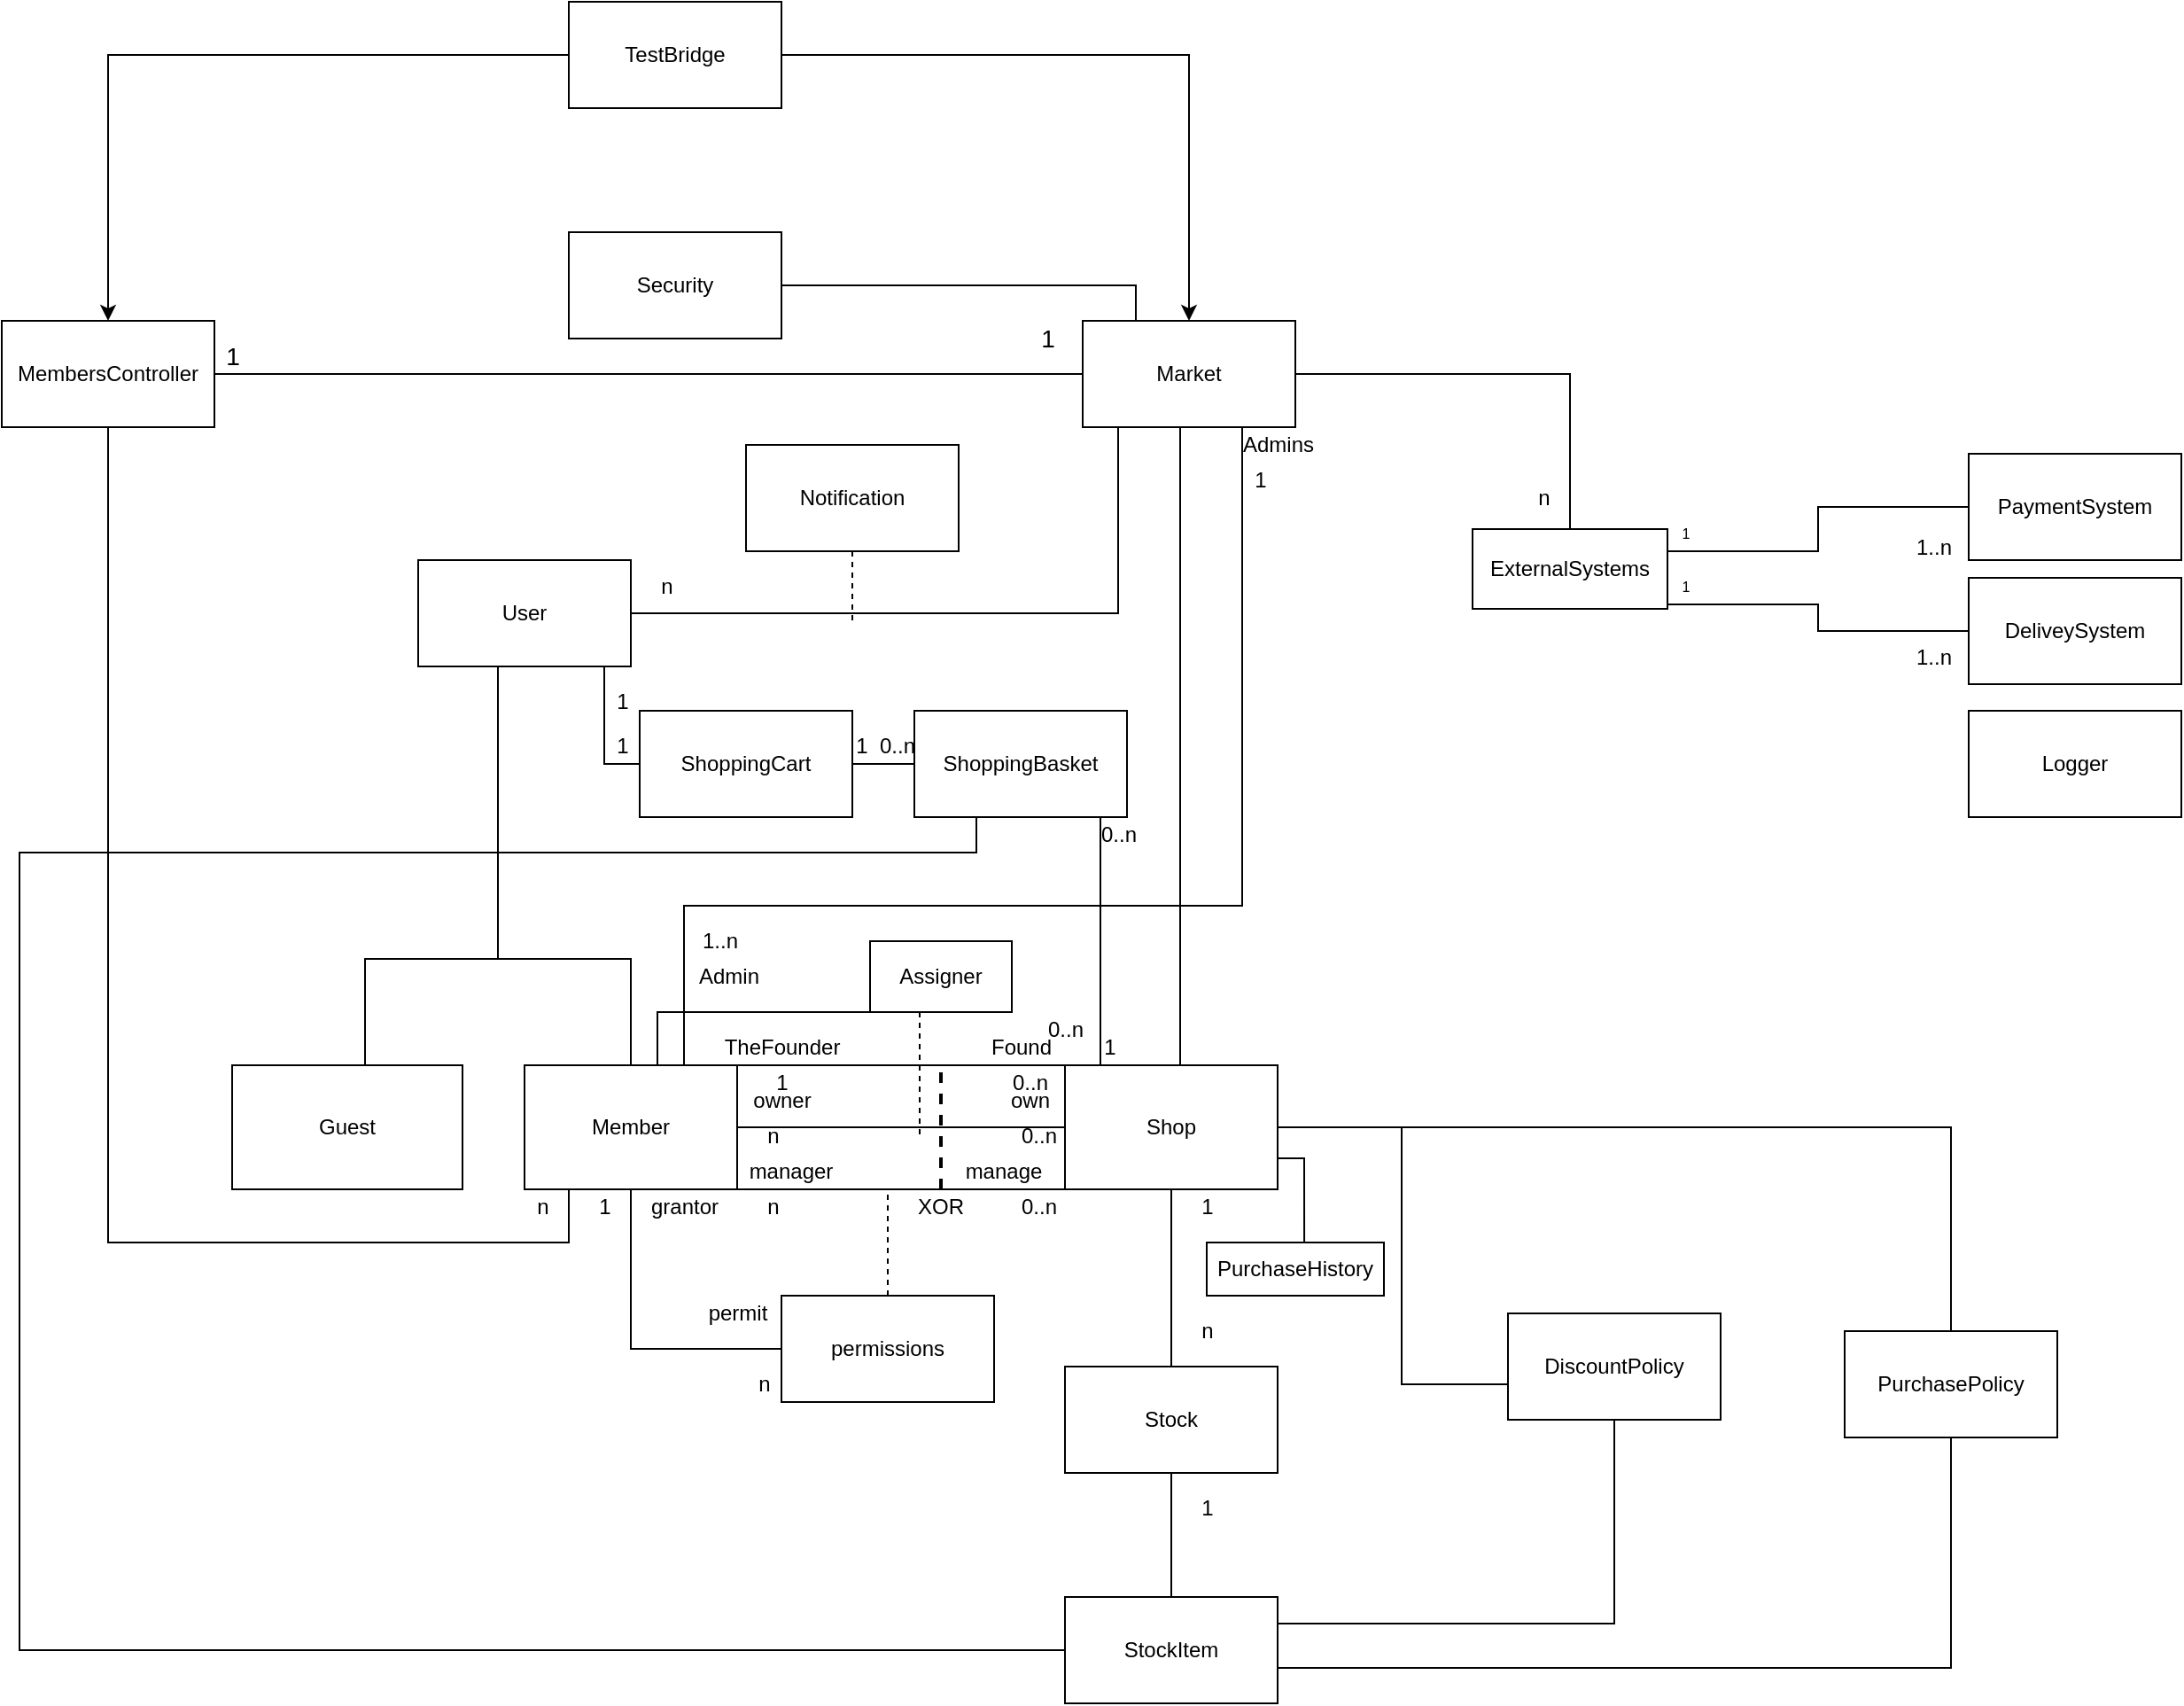 <mxfile version="18.0.2" type="device"><diagram id="XcT7lN81mdoubmjaXzaU" name="Page-1"><mxGraphModel dx="1038" dy="-553" grid="1" gridSize="10" guides="1" tooltips="1" connect="1" arrows="1" fold="1" page="1" pageScale="1" pageWidth="850" pageHeight="1100" math="0" shadow="0"><root><mxCell id="0"/><mxCell id="1" parent="0"/><mxCell id="7iDHC6POJdI7380oDwvH-84" style="edgeStyle=orthogonalEdgeStyle;rounded=0;orthogonalLoop=1;jettySize=auto;html=1;endArrow=none;endFill=0;" parent="1" source="7iDHC6POJdI7380oDwvH-85" target="7iDHC6POJdI7380oDwvH-121" edge="1"><mxGeometry relative="1" as="geometry"/></mxCell><mxCell id="7iDHC6POJdI7380oDwvH-85" value="Market" style="rounded=0;whiteSpace=wrap;html=1;" parent="1" vertex="1"><mxGeometry x="650" y="1310" width="120" height="60" as="geometry"/></mxCell><mxCell id="7iDHC6POJdI7380oDwvH-86" style="edgeStyle=orthogonalEdgeStyle;rounded=0;orthogonalLoop=1;jettySize=auto;html=1;strokeColor=#000000;endArrow=none;endFill=0;" parent="1" source="7iDHC6POJdI7380oDwvH-87" target="7iDHC6POJdI7380oDwvH-85" edge="1"><mxGeometry relative="1" as="geometry"><mxPoint x="575" y="1450" as="targetPoint"/><Array as="points"><mxPoint x="670" y="1475"/></Array></mxGeometry></mxCell><mxCell id="7iDHC6POJdI7380oDwvH-87" value="User" style="rounded=0;whiteSpace=wrap;html=1;" parent="1" vertex="1"><mxGeometry x="275" y="1445" width="120" height="60" as="geometry"/></mxCell><mxCell id="7iDHC6POJdI7380oDwvH-88" style="edgeStyle=orthogonalEdgeStyle;rounded=0;orthogonalLoop=1;jettySize=auto;html=1;endArrow=none;endFill=0;strokeColor=#000000;" parent="1" source="7iDHC6POJdI7380oDwvH-89" target="7iDHC6POJdI7380oDwvH-87" edge="1"><mxGeometry relative="1" as="geometry"><Array as="points"><mxPoint x="245" y="1670"/><mxPoint x="320" y="1670"/></Array></mxGeometry></mxCell><mxCell id="7iDHC6POJdI7380oDwvH-89" value="Guest" style="rounded=0;whiteSpace=wrap;html=1;" parent="1" vertex="1"><mxGeometry x="170" y="1730" width="130" height="70" as="geometry"/></mxCell><mxCell id="7iDHC6POJdI7380oDwvH-90" style="edgeStyle=orthogonalEdgeStyle;rounded=0;orthogonalLoop=1;jettySize=auto;html=1;endArrow=none;endFill=0;strokeColor=#000000;" parent="1" source="7iDHC6POJdI7380oDwvH-92" target="7iDHC6POJdI7380oDwvH-87" edge="1"><mxGeometry relative="1" as="geometry"><Array as="points"><mxPoint x="395" y="1670"/><mxPoint x="320" y="1670"/></Array></mxGeometry></mxCell><mxCell id="_pi3sCSErQmqbHS00bq9-2" style="edgeStyle=orthogonalEdgeStyle;rounded=0;orthogonalLoop=1;jettySize=auto;html=1;exitX=0.75;exitY=0;exitDx=0;exitDy=0;endArrow=none;endFill=0;" parent="1" source="7iDHC6POJdI7380oDwvH-92" target="7iDHC6POJdI7380oDwvH-85" edge="1"><mxGeometry relative="1" as="geometry"><Array as="points"><mxPoint x="425" y="1640"/><mxPoint x="740" y="1640"/></Array></mxGeometry></mxCell><mxCell id="7iDHC6POJdI7380oDwvH-92" value="Member" style="rounded=0;whiteSpace=wrap;html=1;" parent="1" vertex="1"><mxGeometry x="335" y="1730" width="120" height="70" as="geometry"/></mxCell><mxCell id="7iDHC6POJdI7380oDwvH-93" style="edgeStyle=orthogonalEdgeStyle;rounded=0;orthogonalLoop=1;jettySize=auto;html=1;endArrow=none;endFill=0;strokeColor=#000000;endSize=15;" parent="1" source="7iDHC6POJdI7380oDwvH-96" target="7iDHC6POJdI7380oDwvH-85" edge="1"><mxGeometry relative="1" as="geometry"><Array as="points"><mxPoint x="705" y="1640"/><mxPoint x="705" y="1640"/></Array></mxGeometry></mxCell><mxCell id="7iDHC6POJdI7380oDwvH-181" style="edgeStyle=orthogonalEdgeStyle;rounded=0;orthogonalLoop=1;jettySize=auto;html=1;endArrow=none;endFill=0;" parent="1" source="7iDHC6POJdI7380oDwvH-96" target="7iDHC6POJdI7380oDwvH-92" edge="1"><mxGeometry relative="1" as="geometry"><Array as="points"><mxPoint x="540" y="1730"/><mxPoint x="540" y="1730"/></Array></mxGeometry></mxCell><mxCell id="4i_Bsb48vUpybGLiL7Om-12" style="edgeStyle=orthogonalEdgeStyle;rounded=0;orthogonalLoop=1;jettySize=auto;html=1;exitX=1;exitY=0.75;exitDx=0;exitDy=0;endArrow=none;endFill=0;" parent="1" source="7iDHC6POJdI7380oDwvH-96" edge="1"><mxGeometry relative="1" as="geometry"><mxPoint x="775.043" y="1830" as="targetPoint"/><Array as="points"><mxPoint x="775" y="1782"/></Array></mxGeometry></mxCell><mxCell id="7iDHC6POJdI7380oDwvH-96" value="Shop" style="rounded=0;whiteSpace=wrap;html=1;" parent="1" vertex="1"><mxGeometry x="640" y="1730" width="120" height="70" as="geometry"/></mxCell><mxCell id="7iDHC6POJdI7380oDwvH-97" style="edgeStyle=orthogonalEdgeStyle;rounded=0;orthogonalLoop=1;jettySize=auto;html=1;endArrow=none;endFill=0;endSize=15;strokeColor=#000000;" parent="1" source="7iDHC6POJdI7380oDwvH-101" target="7iDHC6POJdI7380oDwvH-111" edge="1"><mxGeometry relative="1" as="geometry"/></mxCell><mxCell id="7iDHC6POJdI7380oDwvH-101" value="StockItem" style="rounded=0;whiteSpace=wrap;html=1;" parent="1" vertex="1"><mxGeometry x="640" y="2030" width="120" height="60" as="geometry"/></mxCell><mxCell id="7iDHC6POJdI7380oDwvH-102" value="1" style="text;html=1;align=center;verticalAlign=middle;resizable=0;points=[];autosize=1;strokeColor=none;fillColor=none;" parent="1" vertex="1"><mxGeometry x="710" y="1800" width="20" height="20" as="geometry"/></mxCell><mxCell id="7iDHC6POJdI7380oDwvH-103" value="1" style="text;html=1;align=center;verticalAlign=middle;resizable=0;points=[];autosize=1;strokeColor=none;fillColor=none;" parent="1" vertex="1"><mxGeometry x="710" y="1970" width="20" height="20" as="geometry"/></mxCell><mxCell id="7iDHC6POJdI7380oDwvH-104" value="1" style="text;html=1;align=center;verticalAlign=middle;resizable=0;points=[];autosize=1;strokeColor=none;fillColor=none;" parent="1" vertex="1"><mxGeometry x="655" y="1710" width="20" height="20" as="geometry"/></mxCell><mxCell id="7iDHC6POJdI7380oDwvH-105" style="edgeStyle=orthogonalEdgeStyle;rounded=0;orthogonalLoop=1;jettySize=auto;html=1;endArrow=none;endFill=0;startArrow=none;" parent="1" source="7iDHC6POJdI7380oDwvH-92" target="7iDHC6POJdI7380oDwvH-96" edge="1"><mxGeometry relative="1" as="geometry"><Array as="points"/><mxPoint x="460.0" y="1760" as="sourcePoint"/><mxPoint x="645.0" y="1760" as="targetPoint"/></mxGeometry></mxCell><mxCell id="7iDHC6POJdI7380oDwvH-106" style="edgeStyle=orthogonalEdgeStyle;rounded=0;orthogonalLoop=1;jettySize=auto;html=1;entryX=0.5;entryY=1;entryDx=0;entryDy=0;endArrow=none;endFill=0;" parent="1" source="7iDHC6POJdI7380oDwvH-107" target="7iDHC6POJdI7380oDwvH-92" edge="1"><mxGeometry relative="1" as="geometry"/></mxCell><mxCell id="7iDHC6POJdI7380oDwvH-107" value="&lt;span style=&quot;text-align: left&quot;&gt;permissions&lt;/span&gt;" style="rounded=0;whiteSpace=wrap;html=1;" parent="1" vertex="1"><mxGeometry x="480" y="1860" width="120" height="60" as="geometry"/></mxCell><mxCell id="7iDHC6POJdI7380oDwvH-108" value="n" style="text;html=1;align=center;verticalAlign=middle;resizable=0;points=[];autosize=1;strokeColor=none;fillColor=none;" parent="1" vertex="1"><mxGeometry x="405" y="1450" width="20" height="20" as="geometry"/></mxCell><mxCell id="7iDHC6POJdI7380oDwvH-110" style="edgeStyle=orthogonalEdgeStyle;rounded=0;orthogonalLoop=1;jettySize=auto;html=1;endArrow=none;endFill=0;endSize=15;strokeColor=#000000;" parent="1" source="7iDHC6POJdI7380oDwvH-111" target="7iDHC6POJdI7380oDwvH-96" edge="1"><mxGeometry relative="1" as="geometry"/></mxCell><mxCell id="7iDHC6POJdI7380oDwvH-111" value="Stock" style="rounded=0;whiteSpace=wrap;html=1;" parent="1" vertex="1"><mxGeometry x="640" y="1900" width="120" height="60" as="geometry"/></mxCell><mxCell id="7iDHC6POJdI7380oDwvH-116" value="n" style="text;html=1;align=center;verticalAlign=middle;resizable=0;points=[];autosize=1;strokeColor=none;fillColor=none;" parent="1" vertex="1"><mxGeometry x="710" y="1870" width="20" height="20" as="geometry"/></mxCell><mxCell id="7iDHC6POJdI7380oDwvH-117" value="PaymentSystem" style="rounded=0;whiteSpace=wrap;html=1;" parent="1" vertex="1"><mxGeometry x="1150" y="1385" width="120" height="60" as="geometry"/></mxCell><mxCell id="7iDHC6POJdI7380oDwvH-118" value="DeliveySystem" style="rounded=0;whiteSpace=wrap;html=1;" parent="1" vertex="1"><mxGeometry x="1150" y="1455" width="120" height="60" as="geometry"/></mxCell><mxCell id="7iDHC6POJdI7380oDwvH-119" style="edgeStyle=orthogonalEdgeStyle;rounded=0;orthogonalLoop=1;jettySize=auto;html=1;endArrow=none;endFill=0;" parent="1" source="7iDHC6POJdI7380oDwvH-121" target="7iDHC6POJdI7380oDwvH-117" edge="1"><mxGeometry relative="1" as="geometry"><Array as="points"><mxPoint x="1065" y="1440"/><mxPoint x="1065" y="1415"/></Array></mxGeometry></mxCell><mxCell id="7iDHC6POJdI7380oDwvH-120" style="edgeStyle=orthogonalEdgeStyle;rounded=0;orthogonalLoop=1;jettySize=auto;html=1;endArrow=none;endFill=0;" parent="1" source="7iDHC6POJdI7380oDwvH-121" target="7iDHC6POJdI7380oDwvH-118" edge="1"><mxGeometry relative="1" as="geometry"><Array as="points"><mxPoint x="1065" y="1470"/><mxPoint x="1065" y="1485"/></Array></mxGeometry></mxCell><mxCell id="7iDHC6POJdI7380oDwvH-121" value="ExternalSystems" style="rounded=0;whiteSpace=wrap;html=1;" parent="1" vertex="1"><mxGeometry x="870" y="1427.5" width="110" height="45" as="geometry"/></mxCell><mxCell id="7iDHC6POJdI7380oDwvH-122" value="0..n" style="text;html=1;align=center;verticalAlign=middle;resizable=0;points=[];autosize=1;strokeColor=none;fillColor=none;" parent="1" vertex="1"><mxGeometry x="605" y="1760" width="40" height="20" as="geometry"/></mxCell><mxCell id="7iDHC6POJdI7380oDwvH-123" style="rounded=0;orthogonalLoop=1;jettySize=auto;html=1;endArrow=none;endFill=0;endSize=15;strokeColor=#000000;dashed=1;" parent="1" source="7iDHC6POJdI7380oDwvH-107" edge="1"><mxGeometry relative="1" as="geometry"><mxPoint x="800.0" y="1840" as="sourcePoint"/><mxPoint x="540" y="1800" as="targetPoint"/></mxGeometry></mxCell><mxCell id="7iDHC6POJdI7380oDwvH-124" value="own" style="text;html=1;align=center;verticalAlign=middle;resizable=0;points=[];autosize=1;strokeColor=none;fillColor=none;" parent="1" vertex="1"><mxGeometry x="600" y="1740" width="40" height="20" as="geometry"/></mxCell><mxCell id="7iDHC6POJdI7380oDwvH-125" value="owner" style="text;html=1;align=center;verticalAlign=middle;resizable=0;points=[];autosize=1;strokeColor=none;fillColor=none;" parent="1" vertex="1"><mxGeometry x="455" y="1740" width="50" height="20" as="geometry"/></mxCell><mxCell id="7iDHC6POJdI7380oDwvH-126" value="n" style="text;html=1;align=center;verticalAlign=middle;resizable=0;points=[];autosize=1;strokeColor=none;fillColor=none;" parent="1" vertex="1"><mxGeometry x="465" y="1760" width="20" height="20" as="geometry"/></mxCell><mxCell id="7iDHC6POJdI7380oDwvH-127" style="edgeStyle=orthogonalEdgeStyle;rounded=0;orthogonalLoop=1;jettySize=auto;html=1;endArrow=none;endFill=0;startArrow=none;" parent="1" source="7iDHC6POJdI7380oDwvH-92" edge="1"><mxGeometry relative="1" as="geometry"><mxPoint x="460.0" y="1800" as="sourcePoint"/><mxPoint x="645.0" y="1800" as="targetPoint"/><Array as="points"><mxPoint x="500" y="1800"/><mxPoint x="500" y="1800"/></Array></mxGeometry></mxCell><mxCell id="7iDHC6POJdI7380oDwvH-128" value="0..n" style="text;html=1;align=center;verticalAlign=middle;resizable=0;points=[];autosize=1;strokeColor=none;fillColor=none;" parent="1" vertex="1"><mxGeometry x="605" y="1800" width="40" height="20" as="geometry"/></mxCell><mxCell id="7iDHC6POJdI7380oDwvH-129" value="manage" style="text;html=1;align=center;verticalAlign=middle;resizable=0;points=[];autosize=1;strokeColor=none;fillColor=none;" parent="1" vertex="1"><mxGeometry x="575" y="1780" width="60" height="20" as="geometry"/></mxCell><mxCell id="7iDHC6POJdI7380oDwvH-130" value="manager" style="text;html=1;align=center;verticalAlign=middle;resizable=0;points=[];autosize=1;strokeColor=none;fillColor=none;" parent="1" vertex="1"><mxGeometry x="455" y="1780" width="60" height="20" as="geometry"/></mxCell><mxCell id="7iDHC6POJdI7380oDwvH-131" value="n" style="text;html=1;align=center;verticalAlign=middle;resizable=0;points=[];autosize=1;strokeColor=none;fillColor=none;" parent="1" vertex="1"><mxGeometry x="465" y="1800" width="20" height="20" as="geometry"/></mxCell><mxCell id="7iDHC6POJdI7380oDwvH-132" value="grantor" style="text;html=1;align=center;verticalAlign=middle;resizable=0;points=[];autosize=1;strokeColor=none;fillColor=none;" parent="1" vertex="1"><mxGeometry x="400" y="1800" width="50" height="20" as="geometry"/></mxCell><mxCell id="7iDHC6POJdI7380oDwvH-133" value="permit" style="text;html=1;align=center;verticalAlign=middle;resizable=0;points=[];autosize=1;strokeColor=none;fillColor=none;" parent="1" vertex="1"><mxGeometry x="430" y="1860" width="50" height="20" as="geometry"/></mxCell><mxCell id="7iDHC6POJdI7380oDwvH-134" value="n" style="text;html=1;align=center;verticalAlign=middle;resizable=0;points=[];autosize=1;strokeColor=none;fillColor=none;" parent="1" vertex="1"><mxGeometry x="460" y="1900" width="20" height="20" as="geometry"/></mxCell><mxCell id="7iDHC6POJdI7380oDwvH-135" value="1" style="text;html=1;align=center;verticalAlign=middle;resizable=0;points=[];autosize=1;strokeColor=none;fillColor=none;" parent="1" vertex="1"><mxGeometry x="370" y="1800" width="20" height="20" as="geometry"/></mxCell><mxCell id="7iDHC6POJdI7380oDwvH-137" value="&lt;span style=&quot;text-align: left&quot;&gt;Notification&lt;/span&gt;" style="rounded=0;whiteSpace=wrap;html=1;" parent="1" vertex="1"><mxGeometry x="460" y="1380" width="120" height="60" as="geometry"/></mxCell><mxCell id="7iDHC6POJdI7380oDwvH-138" style="rounded=0;orthogonalLoop=1;jettySize=auto;html=1;endArrow=none;endFill=0;endSize=15;strokeColor=#000000;dashed=1;" parent="1" source="7iDHC6POJdI7380oDwvH-137" edge="1"><mxGeometry relative="1" as="geometry"><mxPoint x="775.0" y="1310" as="sourcePoint"/><mxPoint x="520" y="1480" as="targetPoint"/></mxGeometry></mxCell><mxCell id="7iDHC6POJdI7380oDwvH-140" value="n" style="text;html=1;align=center;verticalAlign=middle;resizable=0;points=[];autosize=1;strokeColor=none;fillColor=none;" parent="1" vertex="1"><mxGeometry x="900" y="1400" width="20" height="20" as="geometry"/></mxCell><mxCell id="7iDHC6POJdI7380oDwvH-141" value="1..n" style="text;html=1;align=center;verticalAlign=middle;resizable=0;points=[];autosize=1;strokeColor=none;fillColor=none;" parent="1" vertex="1"><mxGeometry x="1110" y="1427.5" width="40" height="20" as="geometry"/></mxCell><mxCell id="7iDHC6POJdI7380oDwvH-142" value="1..n" style="text;html=1;align=center;verticalAlign=middle;resizable=0;points=[];autosize=1;strokeColor=none;fillColor=none;" parent="1" vertex="1"><mxGeometry x="1110" y="1490" width="40" height="20" as="geometry"/></mxCell><mxCell id="7iDHC6POJdI7380oDwvH-161" style="edgeStyle=orthogonalEdgeStyle;rounded=0;orthogonalLoop=1;jettySize=auto;html=1;endArrow=none;endFill=0;" parent="1" source="7iDHC6POJdI7380oDwvH-160" target="7iDHC6POJdI7380oDwvH-87" edge="1"><mxGeometry relative="1" as="geometry"><Array as="points"><mxPoint x="380" y="1560"/></Array></mxGeometry></mxCell><mxCell id="7iDHC6POJdI7380oDwvH-165" style="edgeStyle=orthogonalEdgeStyle;rounded=0;orthogonalLoop=1;jettySize=auto;html=1;endArrow=none;endFill=0;" parent="1" source="7iDHC6POJdI7380oDwvH-160" target="7iDHC6POJdI7380oDwvH-96" edge="1"><mxGeometry relative="1" as="geometry"><Array as="points"><mxPoint x="660" y="1560"/></Array></mxGeometry></mxCell><mxCell id="7iDHC6POJdI7380oDwvH-228" style="edgeStyle=orthogonalEdgeStyle;rounded=0;orthogonalLoop=1;jettySize=auto;html=1;fontSize=14;endArrow=none;endFill=0;entryX=0;entryY=0.5;entryDx=0;entryDy=0;" parent="1" source="7iDHC6POJdI7380oDwvH-160" target="7iDHC6POJdI7380oDwvH-101" edge="1"><mxGeometry relative="1" as="geometry"><Array as="points"><mxPoint x="590" y="1560"/><mxPoint x="590" y="1610"/><mxPoint x="50" y="1610"/><mxPoint x="50" y="2060"/></Array><mxPoint x="430.0" y="2060.043" as="targetPoint"/></mxGeometry></mxCell><mxCell id="7iDHC6POJdI7380oDwvH-160" value="ShoppingCart" style="rounded=0;whiteSpace=wrap;html=1;" parent="1" vertex="1"><mxGeometry x="400" y="1530" width="120" height="60" as="geometry"/></mxCell><mxCell id="7iDHC6POJdI7380oDwvH-162" value="1" style="text;html=1;align=center;verticalAlign=middle;resizable=0;points=[];autosize=1;strokeColor=none;fillColor=none;" parent="1" vertex="1"><mxGeometry x="380" y="1515" width="20" height="20" as="geometry"/></mxCell><mxCell id="7iDHC6POJdI7380oDwvH-163" value="1" style="text;html=1;align=center;verticalAlign=middle;resizable=0;points=[];autosize=1;strokeColor=none;fillColor=none;" parent="1" vertex="1"><mxGeometry x="380" y="1540" width="20" height="20" as="geometry"/></mxCell><mxCell id="7iDHC6POJdI7380oDwvH-166" value="1" style="text;html=1;align=center;verticalAlign=middle;resizable=0;points=[];autosize=1;strokeColor=none;fillColor=none;" parent="1" vertex="1"><mxGeometry x="550" y="1570" width="20" height="20" as="geometry"/></mxCell><mxCell id="7iDHC6POJdI7380oDwvH-167" value="0..n" style="text;html=1;align=center;verticalAlign=middle;resizable=0;points=[];autosize=1;strokeColor=none;fillColor=none;" parent="1" vertex="1"><mxGeometry x="620" y="1700" width="40" height="20" as="geometry"/></mxCell><mxCell id="7iDHC6POJdI7380oDwvH-182" value="TheFounder" style="text;html=1;align=center;verticalAlign=middle;resizable=0;points=[];autosize=1;strokeColor=none;fillColor=none;" parent="1" vertex="1"><mxGeometry x="440" y="1710" width="80" height="20" as="geometry"/></mxCell><mxCell id="7iDHC6POJdI7380oDwvH-184" value="1" style="text;html=1;align=center;verticalAlign=middle;resizable=0;points=[];autosize=1;strokeColor=none;fillColor=none;" parent="1" vertex="1"><mxGeometry x="470" y="1730" width="20" height="20" as="geometry"/></mxCell><mxCell id="7iDHC6POJdI7380oDwvH-185" value="0..n" style="text;html=1;align=center;verticalAlign=middle;resizable=0;points=[];autosize=1;strokeColor=none;fillColor=none;" parent="1" vertex="1"><mxGeometry x="600" y="1730" width="40" height="20" as="geometry"/></mxCell><mxCell id="7iDHC6POJdI7380oDwvH-186" value="Found" style="text;html=1;align=center;verticalAlign=middle;resizable=0;points=[];autosize=1;strokeColor=none;fillColor=none;" parent="1" vertex="1"><mxGeometry x="590" y="1710" width="50" height="20" as="geometry"/></mxCell><mxCell id="7iDHC6POJdI7380oDwvH-192" value="1" style="text;html=1;align=center;verticalAlign=middle;resizable=0;points=[];autosize=1;strokeColor=none;fillColor=none;fontSize=8;" parent="1" vertex="1"><mxGeometry x="980" y="1450" width="20" height="20" as="geometry"/></mxCell><mxCell id="7iDHC6POJdI7380oDwvH-198" style="edgeStyle=orthogonalEdgeStyle;rounded=0;orthogonalLoop=1;jettySize=auto;html=1;fontSize=14;endArrow=none;endFill=0;" parent="1" source="7iDHC6POJdI7380oDwvH-197" target="7iDHC6POJdI7380oDwvH-92" edge="1"><mxGeometry relative="1" as="geometry"><Array as="points"><mxPoint x="100" y="1830"/><mxPoint x="360" y="1830"/></Array></mxGeometry></mxCell><mxCell id="7iDHC6POJdI7380oDwvH-202" style="edgeStyle=orthogonalEdgeStyle;rounded=0;orthogonalLoop=1;jettySize=auto;html=1;fontSize=14;endArrow=none;endFill=0;" parent="1" source="7iDHC6POJdI7380oDwvH-197" target="7iDHC6POJdI7380oDwvH-85" edge="1"><mxGeometry relative="1" as="geometry"><Array as="points"><mxPoint x="400" y="1340"/><mxPoint x="400" y="1340"/></Array></mxGeometry></mxCell><mxCell id="7iDHC6POJdI7380oDwvH-197" value="MembersController" style="rounded=0;whiteSpace=wrap;html=1;" parent="1" vertex="1"><mxGeometry x="40" y="1310" width="120" height="60" as="geometry"/></mxCell><mxCell id="7iDHC6POJdI7380oDwvH-200" value="n" style="text;html=1;align=center;verticalAlign=middle;resizable=0;points=[];autosize=1;strokeColor=none;fillColor=none;" parent="1" vertex="1"><mxGeometry x="335" y="1800" width="20" height="20" as="geometry"/></mxCell><mxCell id="7iDHC6POJdI7380oDwvH-204" style="rounded=0;orthogonalLoop=1;jettySize=auto;html=1;endArrow=none;endFill=0;edgeStyle=orthogonalEdgeStyle;" parent="1" source="7iDHC6POJdI7380oDwvH-96" target="7iDHC6POJdI7380oDwvH-206" edge="1"><mxGeometry relative="1" as="geometry"><mxPoint x="970" y="1930" as="sourcePoint"/></mxGeometry></mxCell><mxCell id="7iDHC6POJdI7380oDwvH-205" style="rounded=0;orthogonalLoop=1;jettySize=auto;html=1;endArrow=none;endFill=0;edgeStyle=orthogonalEdgeStyle;" parent="1" source="7iDHC6POJdI7380oDwvH-96" target="7iDHC6POJdI7380oDwvH-207" edge="1"><mxGeometry relative="1" as="geometry"><Array as="points"><mxPoint x="830" y="1765"/><mxPoint x="830" y="1910"/></Array><mxPoint x="970" y="1930" as="sourcePoint"/></mxGeometry></mxCell><mxCell id="7iDHC6POJdI7380oDwvH-212" style="edgeStyle=orthogonalEdgeStyle;rounded=0;orthogonalLoop=1;jettySize=auto;html=1;fontSize=14;endArrow=none;endFill=0;" parent="1" source="7iDHC6POJdI7380oDwvH-206" target="7iDHC6POJdI7380oDwvH-101" edge="1"><mxGeometry relative="1" as="geometry"><Array as="points"><mxPoint x="1140" y="2070"/></Array></mxGeometry></mxCell><mxCell id="7iDHC6POJdI7380oDwvH-206" value="&lt;span style=&quot;background-color: rgb(255 , 255 , 255)&quot;&gt;PurchasePolicy&lt;/span&gt;" style="rounded=0;whiteSpace=wrap;html=1;" parent="1" vertex="1"><mxGeometry x="1080" y="1880" width="120" height="60" as="geometry"/></mxCell><mxCell id="7iDHC6POJdI7380oDwvH-217" style="edgeStyle=orthogonalEdgeStyle;rounded=0;orthogonalLoop=1;jettySize=auto;html=1;fontSize=14;endArrow=none;endFill=0;entryX=1;entryY=0.25;entryDx=0;entryDy=0;" parent="1" source="7iDHC6POJdI7380oDwvH-207" target="7iDHC6POJdI7380oDwvH-101" edge="1"><mxGeometry relative="1" as="geometry"><mxPoint x="950" y="1970" as="targetPoint"/><Array as="points"><mxPoint x="950" y="2045"/></Array></mxGeometry></mxCell><mxCell id="7iDHC6POJdI7380oDwvH-207" value="&lt;span lang=&quot;EN-US&quot; style=&quot;font-size: 9pt ; line-height: 107% ; font-family: &amp;#34;helvetica&amp;#34; , sans-serif&quot;&gt;DiscountPolicy&lt;/span&gt;" style="rounded=0;whiteSpace=wrap;html=1;" parent="1" vertex="1"><mxGeometry x="890" y="1870" width="120" height="60" as="geometry"/></mxCell><mxCell id="7iDHC6POJdI7380oDwvH-213" value="1" style="text;html=1;align=center;verticalAlign=middle;resizable=0;points=[];autosize=1;strokeColor=none;fillColor=none;fontSize=14;" parent="1" vertex="1"><mxGeometry x="160" y="1320" width="20" height="20" as="geometry"/></mxCell><mxCell id="7iDHC6POJdI7380oDwvH-214" value="1" style="text;html=1;align=center;verticalAlign=middle;resizable=0;points=[];autosize=1;strokeColor=none;fillColor=none;fontSize=14;" parent="1" vertex="1"><mxGeometry x="620" y="1310" width="20" height="20" as="geometry"/></mxCell><mxCell id="7iDHC6POJdI7380oDwvH-230" value="1" style="text;html=1;align=center;verticalAlign=middle;resizable=0;points=[];autosize=1;strokeColor=none;fillColor=none;fontSize=8;" parent="1" vertex="1"><mxGeometry x="980" y="1420" width="20" height="20" as="geometry"/></mxCell><mxCell id="_pi3sCSErQmqbHS00bq9-1" value="" style="endArrow=none;dashed=1;html=1;strokeWidth=2;rounded=0;" parent="1" edge="1"><mxGeometry width="50" height="50" relative="1" as="geometry"><mxPoint x="570" y="1800" as="sourcePoint"/><mxPoint x="570.0" y="1730" as="targetPoint"/></mxGeometry></mxCell><mxCell id="_pi3sCSErQmqbHS00bq9-3" value="Admins" style="text;html=1;align=center;verticalAlign=middle;resizable=0;points=[];autosize=1;strokeColor=none;fillColor=none;" parent="1" vertex="1"><mxGeometry x="730" y="1370" width="60" height="20" as="geometry"/></mxCell><mxCell id="_pi3sCSErQmqbHS00bq9-4" value="Admin" style="text;html=1;align=center;verticalAlign=middle;resizable=0;points=[];autosize=1;strokeColor=none;fillColor=none;" parent="1" vertex="1"><mxGeometry x="425" y="1670" width="50" height="20" as="geometry"/></mxCell><mxCell id="_pi3sCSErQmqbHS00bq9-5" value="1..n" style="text;html=1;align=center;verticalAlign=middle;resizable=0;points=[];autosize=1;strokeColor=none;fillColor=none;" parent="1" vertex="1"><mxGeometry x="425" y="1650" width="40" height="20" as="geometry"/></mxCell><mxCell id="_pi3sCSErQmqbHS00bq9-6" value="1" style="text;html=1;align=center;verticalAlign=middle;resizable=0;points=[];autosize=1;strokeColor=none;fillColor=none;" parent="1" vertex="1"><mxGeometry x="740" y="1390" width="20" height="20" as="geometry"/></mxCell><mxCell id="_pi3sCSErQmqbHS00bq9-7" value="XOR" style="text;html=1;strokeColor=none;fillColor=none;align=center;verticalAlign=middle;whiteSpace=wrap;rounded=0;" parent="1" vertex="1"><mxGeometry x="540" y="1795" width="60" height="30" as="geometry"/></mxCell><mxCell id="_pi3sCSErQmqbHS00bq9-10" value="ShoppingBasket" style="rounded=0;whiteSpace=wrap;html=1;" parent="1" vertex="1"><mxGeometry x="555" y="1530" width="120" height="60" as="geometry"/></mxCell><mxCell id="_pi3sCSErQmqbHS00bq9-11" value="1" style="text;html=1;align=center;verticalAlign=middle;resizable=0;points=[];autosize=1;strokeColor=none;fillColor=none;" parent="1" vertex="1"><mxGeometry x="515" y="1540" width="20" height="20" as="geometry"/></mxCell><mxCell id="_pi3sCSErQmqbHS00bq9-12" value="0..n" style="text;html=1;align=center;verticalAlign=middle;resizable=0;points=[];autosize=1;strokeColor=none;fillColor=none;" parent="1" vertex="1"><mxGeometry x="525" y="1540" width="40" height="20" as="geometry"/></mxCell><mxCell id="_pi3sCSErQmqbHS00bq9-13" value="0..n" style="text;html=1;align=center;verticalAlign=middle;resizable=0;points=[];autosize=1;strokeColor=none;fillColor=none;" parent="1" vertex="1"><mxGeometry x="650" y="1590" width="40" height="20" as="geometry"/></mxCell><mxCell id="4i_Bsb48vUpybGLiL7Om-8" style="edgeStyle=orthogonalEdgeStyle;rounded=0;orthogonalLoop=1;jettySize=auto;html=1;dashed=1;endArrow=none;endFill=0;" parent="1" source="4i_Bsb48vUpybGLiL7Om-6" edge="1"><mxGeometry relative="1" as="geometry"><mxPoint x="558" y="1770" as="targetPoint"/><Array as="points"><mxPoint x="558" y="1730"/></Array></mxGeometry></mxCell><mxCell id="4i_Bsb48vUpybGLiL7Om-9" style="edgeStyle=orthogonalEdgeStyle;rounded=0;orthogonalLoop=1;jettySize=auto;html=1;endArrow=none;endFill=0;" parent="1" source="4i_Bsb48vUpybGLiL7Om-6" target="7iDHC6POJdI7380oDwvH-92" edge="1"><mxGeometry relative="1" as="geometry"><Array as="points"><mxPoint x="410" y="1700"/></Array></mxGeometry></mxCell><mxCell id="4i_Bsb48vUpybGLiL7Om-6" value="&lt;div style=&quot;text-align: left&quot;&gt;Assigner&lt;/div&gt;" style="rounded=0;whiteSpace=wrap;html=1;" parent="1" vertex="1"><mxGeometry x="530" y="1660" width="80" height="40" as="geometry"/></mxCell><mxCell id="4i_Bsb48vUpybGLiL7Om-13" value="PurchaseHistory" style="rounded=0;whiteSpace=wrap;html=1;labelBackgroundColor=#FFFFFF;fillColor=default;" parent="1" vertex="1"><mxGeometry x="720" y="1830" width="100" height="30" as="geometry"/></mxCell><mxCell id="78EPujYcQrBFdkxe9LGn-4" style="edgeStyle=orthogonalEdgeStyle;rounded=0;orthogonalLoop=1;jettySize=auto;html=1;" parent="1" source="78EPujYcQrBFdkxe9LGn-3" target="7iDHC6POJdI7380oDwvH-85" edge="1"><mxGeometry relative="1" as="geometry"/></mxCell><mxCell id="78EPujYcQrBFdkxe9LGn-5" style="edgeStyle=orthogonalEdgeStyle;rounded=0;orthogonalLoop=1;jettySize=auto;html=1;entryX=0.5;entryY=0;entryDx=0;entryDy=0;" parent="1" source="78EPujYcQrBFdkxe9LGn-3" target="7iDHC6POJdI7380oDwvH-197" edge="1"><mxGeometry relative="1" as="geometry"/></mxCell><mxCell id="78EPujYcQrBFdkxe9LGn-3" value="TestBridge" style="rounded=0;whiteSpace=wrap;html=1;labelBackgroundColor=#FFFFFF;" parent="1" vertex="1"><mxGeometry x="360" y="1130" width="120" height="60" as="geometry"/></mxCell><mxCell id="78EPujYcQrBFdkxe9LGn-6" value="Logger" style="rounded=0;whiteSpace=wrap;html=1;labelBackgroundColor=#FFFFFF;" parent="1" vertex="1"><mxGeometry x="1150" y="1530" width="120" height="60" as="geometry"/></mxCell><mxCell id="WrxvVXntIf4uhQOpoBOa-2" style="edgeStyle=orthogonalEdgeStyle;rounded=0;orthogonalLoop=1;jettySize=auto;html=1;entryX=0.25;entryY=0;entryDx=0;entryDy=0;endArrow=none;endFill=0;" edge="1" parent="1" source="WrxvVXntIf4uhQOpoBOa-1" target="7iDHC6POJdI7380oDwvH-85"><mxGeometry relative="1" as="geometry"/></mxCell><mxCell id="WrxvVXntIf4uhQOpoBOa-1" value="Security" style="rounded=0;whiteSpace=wrap;html=1;" vertex="1" parent="1"><mxGeometry x="360" y="1260" width="120" height="60" as="geometry"/></mxCell></root></mxGraphModel></diagram></mxfile>